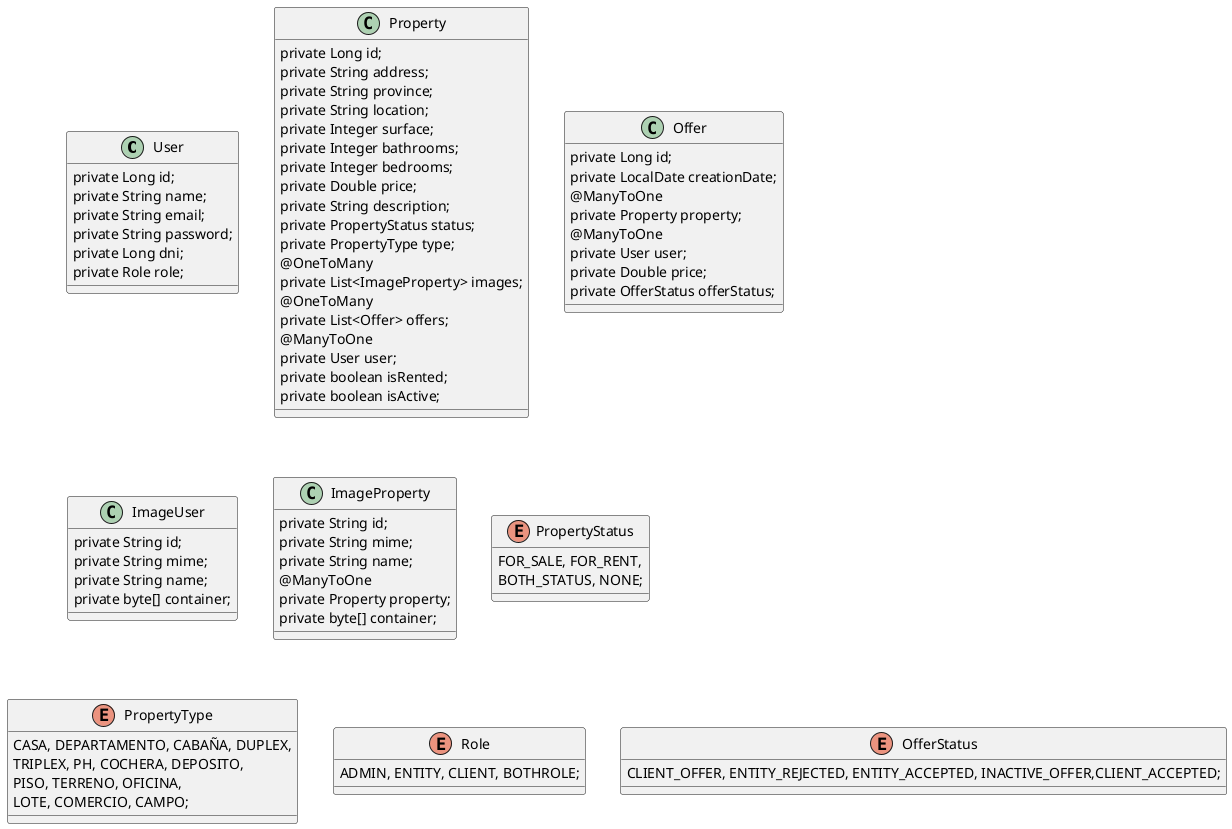 @startuml
'https://plantuml.com/class-diagram

class User {

    private Long id;
    private String name;
    private String email;
    private String password;
    private Long dni;
    private Role role;
       }
class Property {
        private Long id;
        private String address;
        private String province;
        private String location;
        private Integer surface;
        private Integer bathrooms;
        private Integer bedrooms;
        private Double price;
        private String description;
        private PropertyStatus status;
        private PropertyType type;
        @OneToMany
        private List<ImageProperty> images;
        @OneToMany
        private List<Offer> offers;
        @ManyToOne
        private User user;
        private boolean isRented;
        private boolean isActive;
        }
class Offer {
    private Long id;
    private LocalDate creationDate;
    @ManyToOne
    private Property property;
    @ManyToOne
    private User user;
    private Double price;
    private OfferStatus offerStatus;
    }
class ImageUser {
    private String id;
    private String mime;
    private String name;
    private byte[] container;
                }
class ImageProperty {
    private String id;
    private String mime;
    private String name;
    @ManyToOne
    private Property property;
    private byte[] container;
    }

enum PropertyStatus {
    FOR_SALE, FOR_RENT,
    BOTH_STATUS, NONE;
}
enum PropertyType {
    CASA, DEPARTAMENTO, CABAÑA, DUPLEX,
    TRIPLEX, PH, COCHERA, DEPOSITO,
    PISO, TERRENO, OFICINA,
    LOTE, COMERCIO, CAMPO;
}
enum Role {
    ADMIN, ENTITY, CLIENT, BOTHROLE;
}
enum OfferStatus {
    CLIENT_OFFER, ENTITY_REJECTED, ENTITY_ACCEPTED, INACTIVE_OFFER,CLIENT_ACCEPTED;
}



@enduml